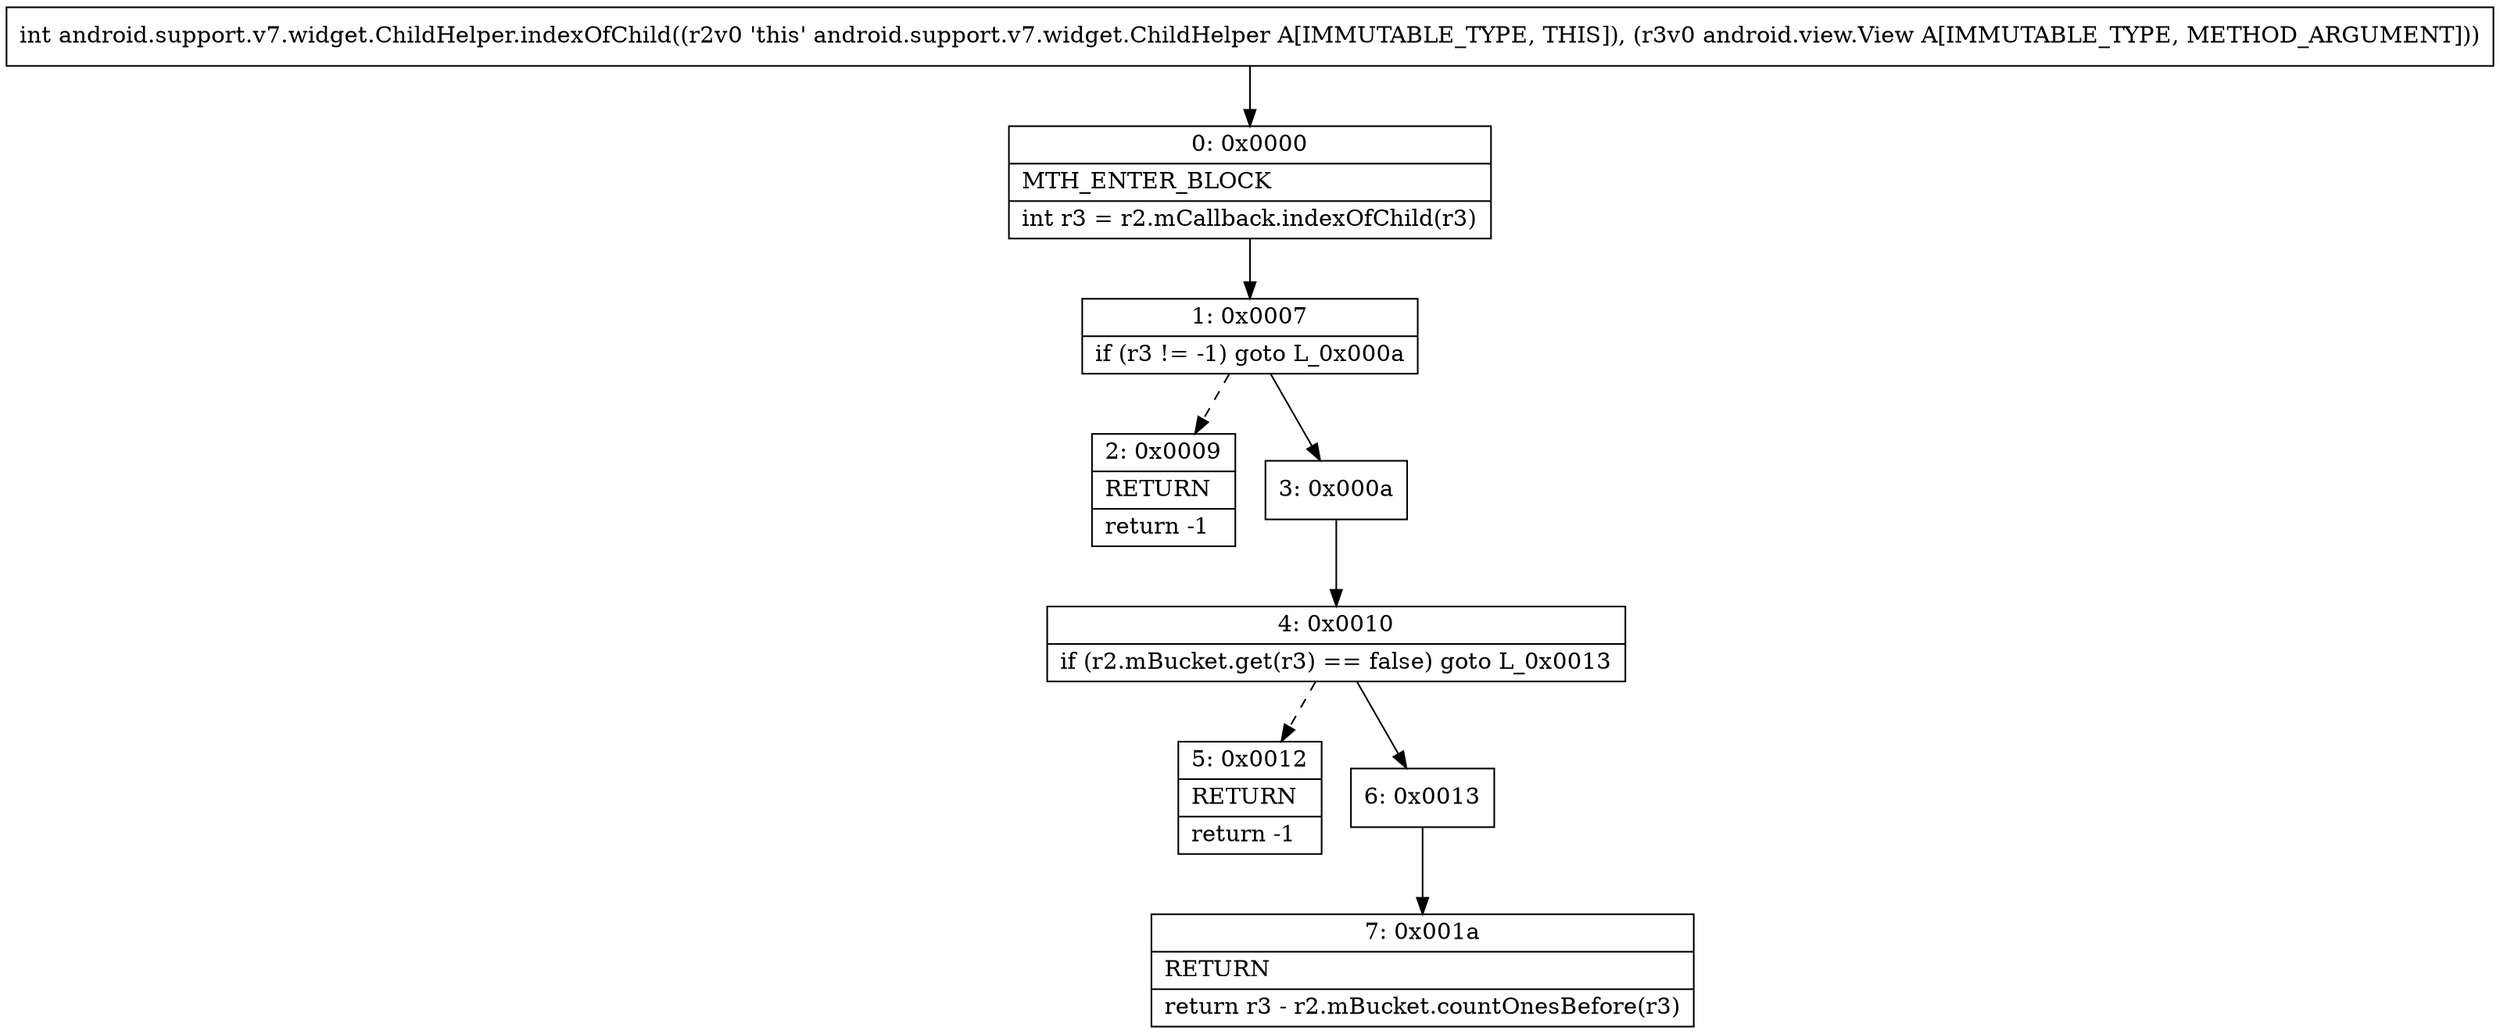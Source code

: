 digraph "CFG forandroid.support.v7.widget.ChildHelper.indexOfChild(Landroid\/view\/View;)I" {
Node_0 [shape=record,label="{0\:\ 0x0000|MTH_ENTER_BLOCK\l|int r3 = r2.mCallback.indexOfChild(r3)\l}"];
Node_1 [shape=record,label="{1\:\ 0x0007|if (r3 != \-1) goto L_0x000a\l}"];
Node_2 [shape=record,label="{2\:\ 0x0009|RETURN\l|return \-1\l}"];
Node_3 [shape=record,label="{3\:\ 0x000a}"];
Node_4 [shape=record,label="{4\:\ 0x0010|if (r2.mBucket.get(r3) == false) goto L_0x0013\l}"];
Node_5 [shape=record,label="{5\:\ 0x0012|RETURN\l|return \-1\l}"];
Node_6 [shape=record,label="{6\:\ 0x0013}"];
Node_7 [shape=record,label="{7\:\ 0x001a|RETURN\l|return r3 \- r2.mBucket.countOnesBefore(r3)\l}"];
MethodNode[shape=record,label="{int android.support.v7.widget.ChildHelper.indexOfChild((r2v0 'this' android.support.v7.widget.ChildHelper A[IMMUTABLE_TYPE, THIS]), (r3v0 android.view.View A[IMMUTABLE_TYPE, METHOD_ARGUMENT])) }"];
MethodNode -> Node_0;
Node_0 -> Node_1;
Node_1 -> Node_2[style=dashed];
Node_1 -> Node_3;
Node_3 -> Node_4;
Node_4 -> Node_5[style=dashed];
Node_4 -> Node_6;
Node_6 -> Node_7;
}

